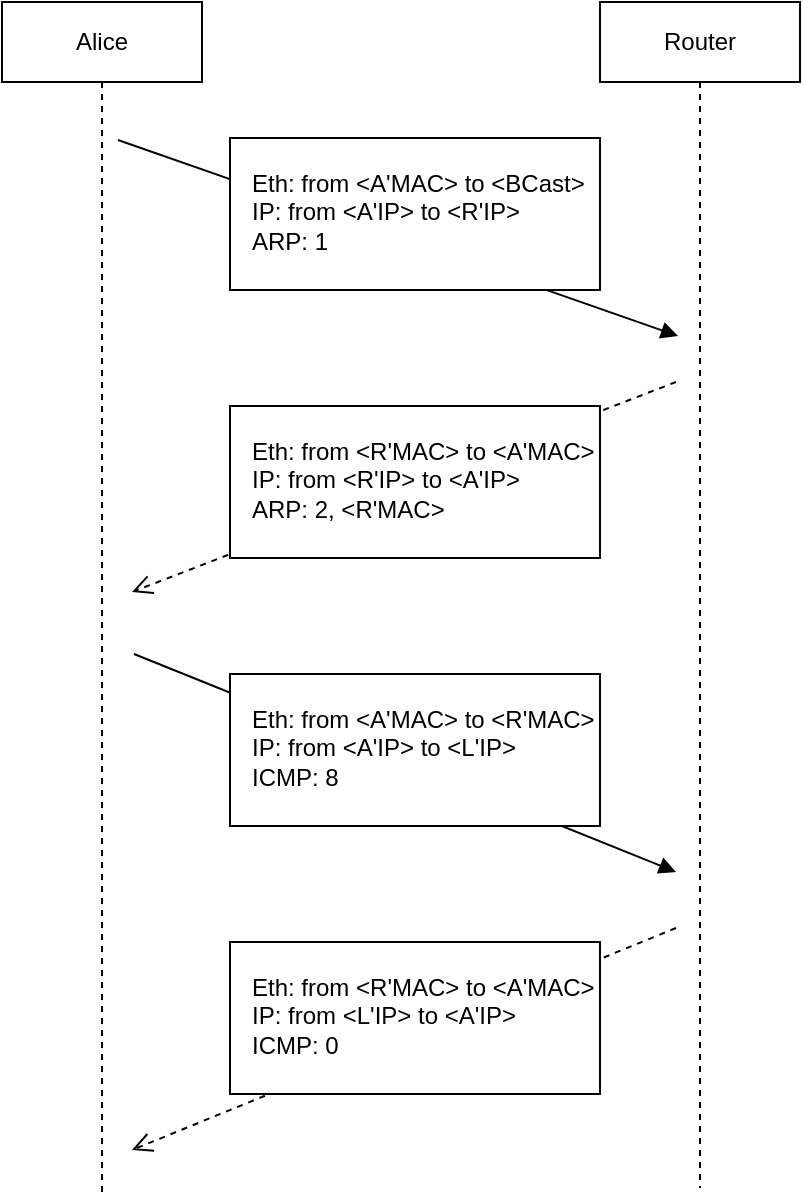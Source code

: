 <mxfile version="10.6.1" type="device"><diagram id="FQR4dfvbhXmo7II3qv4L" name="Page-1"><mxGraphModel dx="1394" dy="822" grid="0" gridSize="10" guides="1" tooltips="1" connect="1" arrows="1" fold="1" page="0" pageScale="1" pageWidth="850" pageHeight="1100" math="0" shadow="0"><root><mxCell id="0"/><mxCell id="1" parent="0"/><mxCell id="mZyBkn4MeTr1m3yccXZd-3" value="Alice" style="shape=umlLifeline;perimeter=lifelinePerimeter;whiteSpace=wrap;html=1;container=1;collapsible=0;recursiveResize=0;outlineConnect=0;" vertex="1" parent="1"><mxGeometry x="20" y="20" width="100" height="595" as="geometry"/></mxCell><mxCell id="mZyBkn4MeTr1m3yccXZd-4" value="Router&lt;br&gt;" style="shape=umlLifeline;perimeter=lifelinePerimeter;whiteSpace=wrap;html=1;container=1;collapsible=0;recursiveResize=0;outlineConnect=0;" vertex="1" parent="1"><mxGeometry x="319" y="20" width="100" height="593" as="geometry"/></mxCell><mxCell id="mZyBkn4MeTr1m3yccXZd-6" value="" style="html=1;verticalAlign=bottom;endArrow=block;" edge="1" parent="1"><mxGeometry width="80" relative="1" as="geometry"><mxPoint x="78" y="89" as="sourcePoint"/><mxPoint x="358" y="187" as="targetPoint"/></mxGeometry></mxCell><mxCell id="mZyBkn4MeTr1m3yccXZd-7" value="Eth: from &amp;lt;A'MAC&amp;gt; to &amp;lt;BCast&amp;gt;&lt;br&gt;IP: from &amp;lt;A'IP&amp;gt; to &amp;lt;R'IP&amp;gt;&lt;br&gt;ARP: 1&lt;br&gt;" style="html=1;align=left;verticalAlign=top;spacing=11;" vertex="1" parent="1"><mxGeometry x="134" y="88" width="185" height="76" as="geometry"/></mxCell><mxCell id="mZyBkn4MeTr1m3yccXZd-11" value="&lt;br&gt;&lt;br&gt;" style="html=1;verticalAlign=bottom;endArrow=open;dashed=1;endSize=8;" edge="1" parent="1"><mxGeometry relative="1" as="geometry"><mxPoint x="357" y="210" as="sourcePoint"/><mxPoint x="85" y="315" as="targetPoint"/></mxGeometry></mxCell><mxCell id="mZyBkn4MeTr1m3yccXZd-9" value="Eth: from &amp;lt;R'MAC&amp;gt; to &amp;lt;A'MAC&amp;gt;&lt;br&gt;IP: from &amp;lt;R'IP&amp;gt; to &amp;lt;A'IP&amp;gt;&lt;br&gt;ARP: 2, &amp;lt;R'MAC&amp;gt;&lt;br&gt;" style="html=1;align=left;verticalAlign=top;spacing=11;shadow=0;" vertex="1" parent="1"><mxGeometry x="134" y="222" width="185" height="76" as="geometry"/></mxCell><mxCell id="mZyBkn4MeTr1m3yccXZd-13" value="" style="html=1;verticalAlign=bottom;endArrow=block;" edge="1" parent="1"><mxGeometry width="80" relative="1" as="geometry"><mxPoint x="86" y="346" as="sourcePoint"/><mxPoint x="357" y="455" as="targetPoint"/></mxGeometry></mxCell><mxCell id="mZyBkn4MeTr1m3yccXZd-12" value="Eth: from &amp;lt;A'MAC&amp;gt; to &amp;lt;R'MAC&amp;gt;&lt;br&gt;IP: from &amp;lt;A'IP&amp;gt; to &amp;lt;L'IP&amp;gt;&lt;br&gt;ICMP: 8&lt;br&gt;" style="html=1;align=left;verticalAlign=top;spacing=11;shadow=0;" vertex="1" parent="1"><mxGeometry x="134" y="356" width="185" height="76" as="geometry"/></mxCell><mxCell id="mZyBkn4MeTr1m3yccXZd-15" value="" style="html=1;verticalAlign=bottom;endArrow=open;dashed=1;endSize=8;" edge="1" parent="1"><mxGeometry relative="1" as="geometry"><mxPoint x="357" y="483" as="sourcePoint"/><mxPoint x="85" y="594" as="targetPoint"/></mxGeometry></mxCell><mxCell id="mZyBkn4MeTr1m3yccXZd-14" value="Eth: from &amp;lt;R'MAC&amp;gt; to &amp;lt;A'MAC&amp;gt;&lt;br&gt;IP: from &amp;lt;L'IP&amp;gt; to &amp;lt;A'IP&amp;gt;&lt;br&gt;ICMP: 0&lt;br&gt;" style="html=1;align=left;verticalAlign=top;spacing=11;shadow=0;" vertex="1" parent="1"><mxGeometry x="134" y="490" width="185" height="76" as="geometry"/></mxCell></root></mxGraphModel></diagram></mxfile>